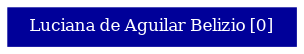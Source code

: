 strict graph grafo2 {
	graph [bb="0,0,138,18", id=grafo2, overlap=False];
	node [label="\N", fontsize=8, shape=rectangle, style=filled];
	0 [label="Luciana de Aguilar Belizio [0]", URL="http://lattes.cnpq.br/1661213895448693", color="#000099", fontcolor="#FFFFFF", height="0.25", pos="69,9", width="1.9167"];
}
